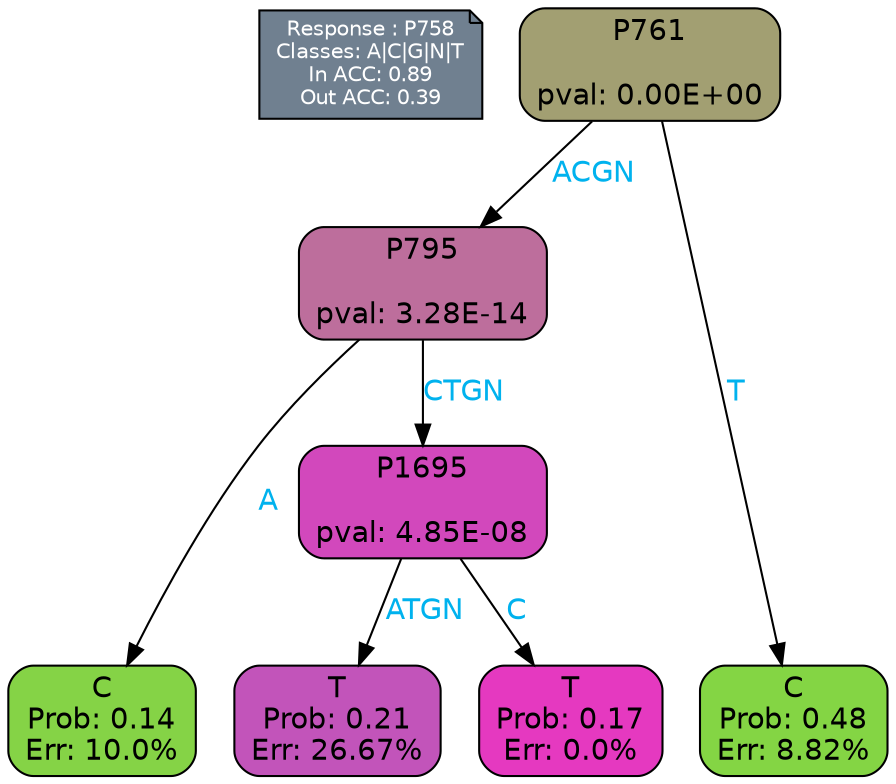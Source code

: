 digraph Tree {
node [shape=box, style="filled, rounded", color="black", fontname=helvetica] ;
graph [ranksep=equally, splines=polylines, bgcolor=transparent, dpi=600] ;
edge [fontname=helvetica] ;
LEGEND [label="Response : P758
Classes: A|C|G|N|T
In ACC: 0.89
Out ACC: 0.39
",shape=note,align=left,style=filled,fillcolor="slategray",fontcolor="white",fontsize=10];1 [label="P761

pval: 0.00E+00", fillcolor="#a29f72"] ;
2 [label="P795

pval: 3.28E-14", fillcolor="#bd6e9c"] ;
3 [label="C
Prob: 0.14
Err: 10.0%", fillcolor="#85d346"] ;
4 [label="P1695

pval: 4.85E-08", fillcolor="#d248bc"] ;
5 [label="T
Prob: 0.21
Err: 26.67%", fillcolor="#c254ba"] ;
6 [label="T
Prob: 0.17
Err: 0.0%", fillcolor="#e539c0"] ;
7 [label="C
Prob: 0.48
Err: 8.82%", fillcolor="#84d544"] ;
1 -> 2 [label="ACGN",fontcolor=deepskyblue2] ;
1 -> 7 [label="T",fontcolor=deepskyblue2] ;
2 -> 3 [label="A",fontcolor=deepskyblue2] ;
2 -> 4 [label="CTGN",fontcolor=deepskyblue2] ;
4 -> 5 [label="ATGN",fontcolor=deepskyblue2] ;
4 -> 6 [label="C",fontcolor=deepskyblue2] ;
{rank = same; 3;5;6;7;}{rank = same; LEGEND;1;}}
